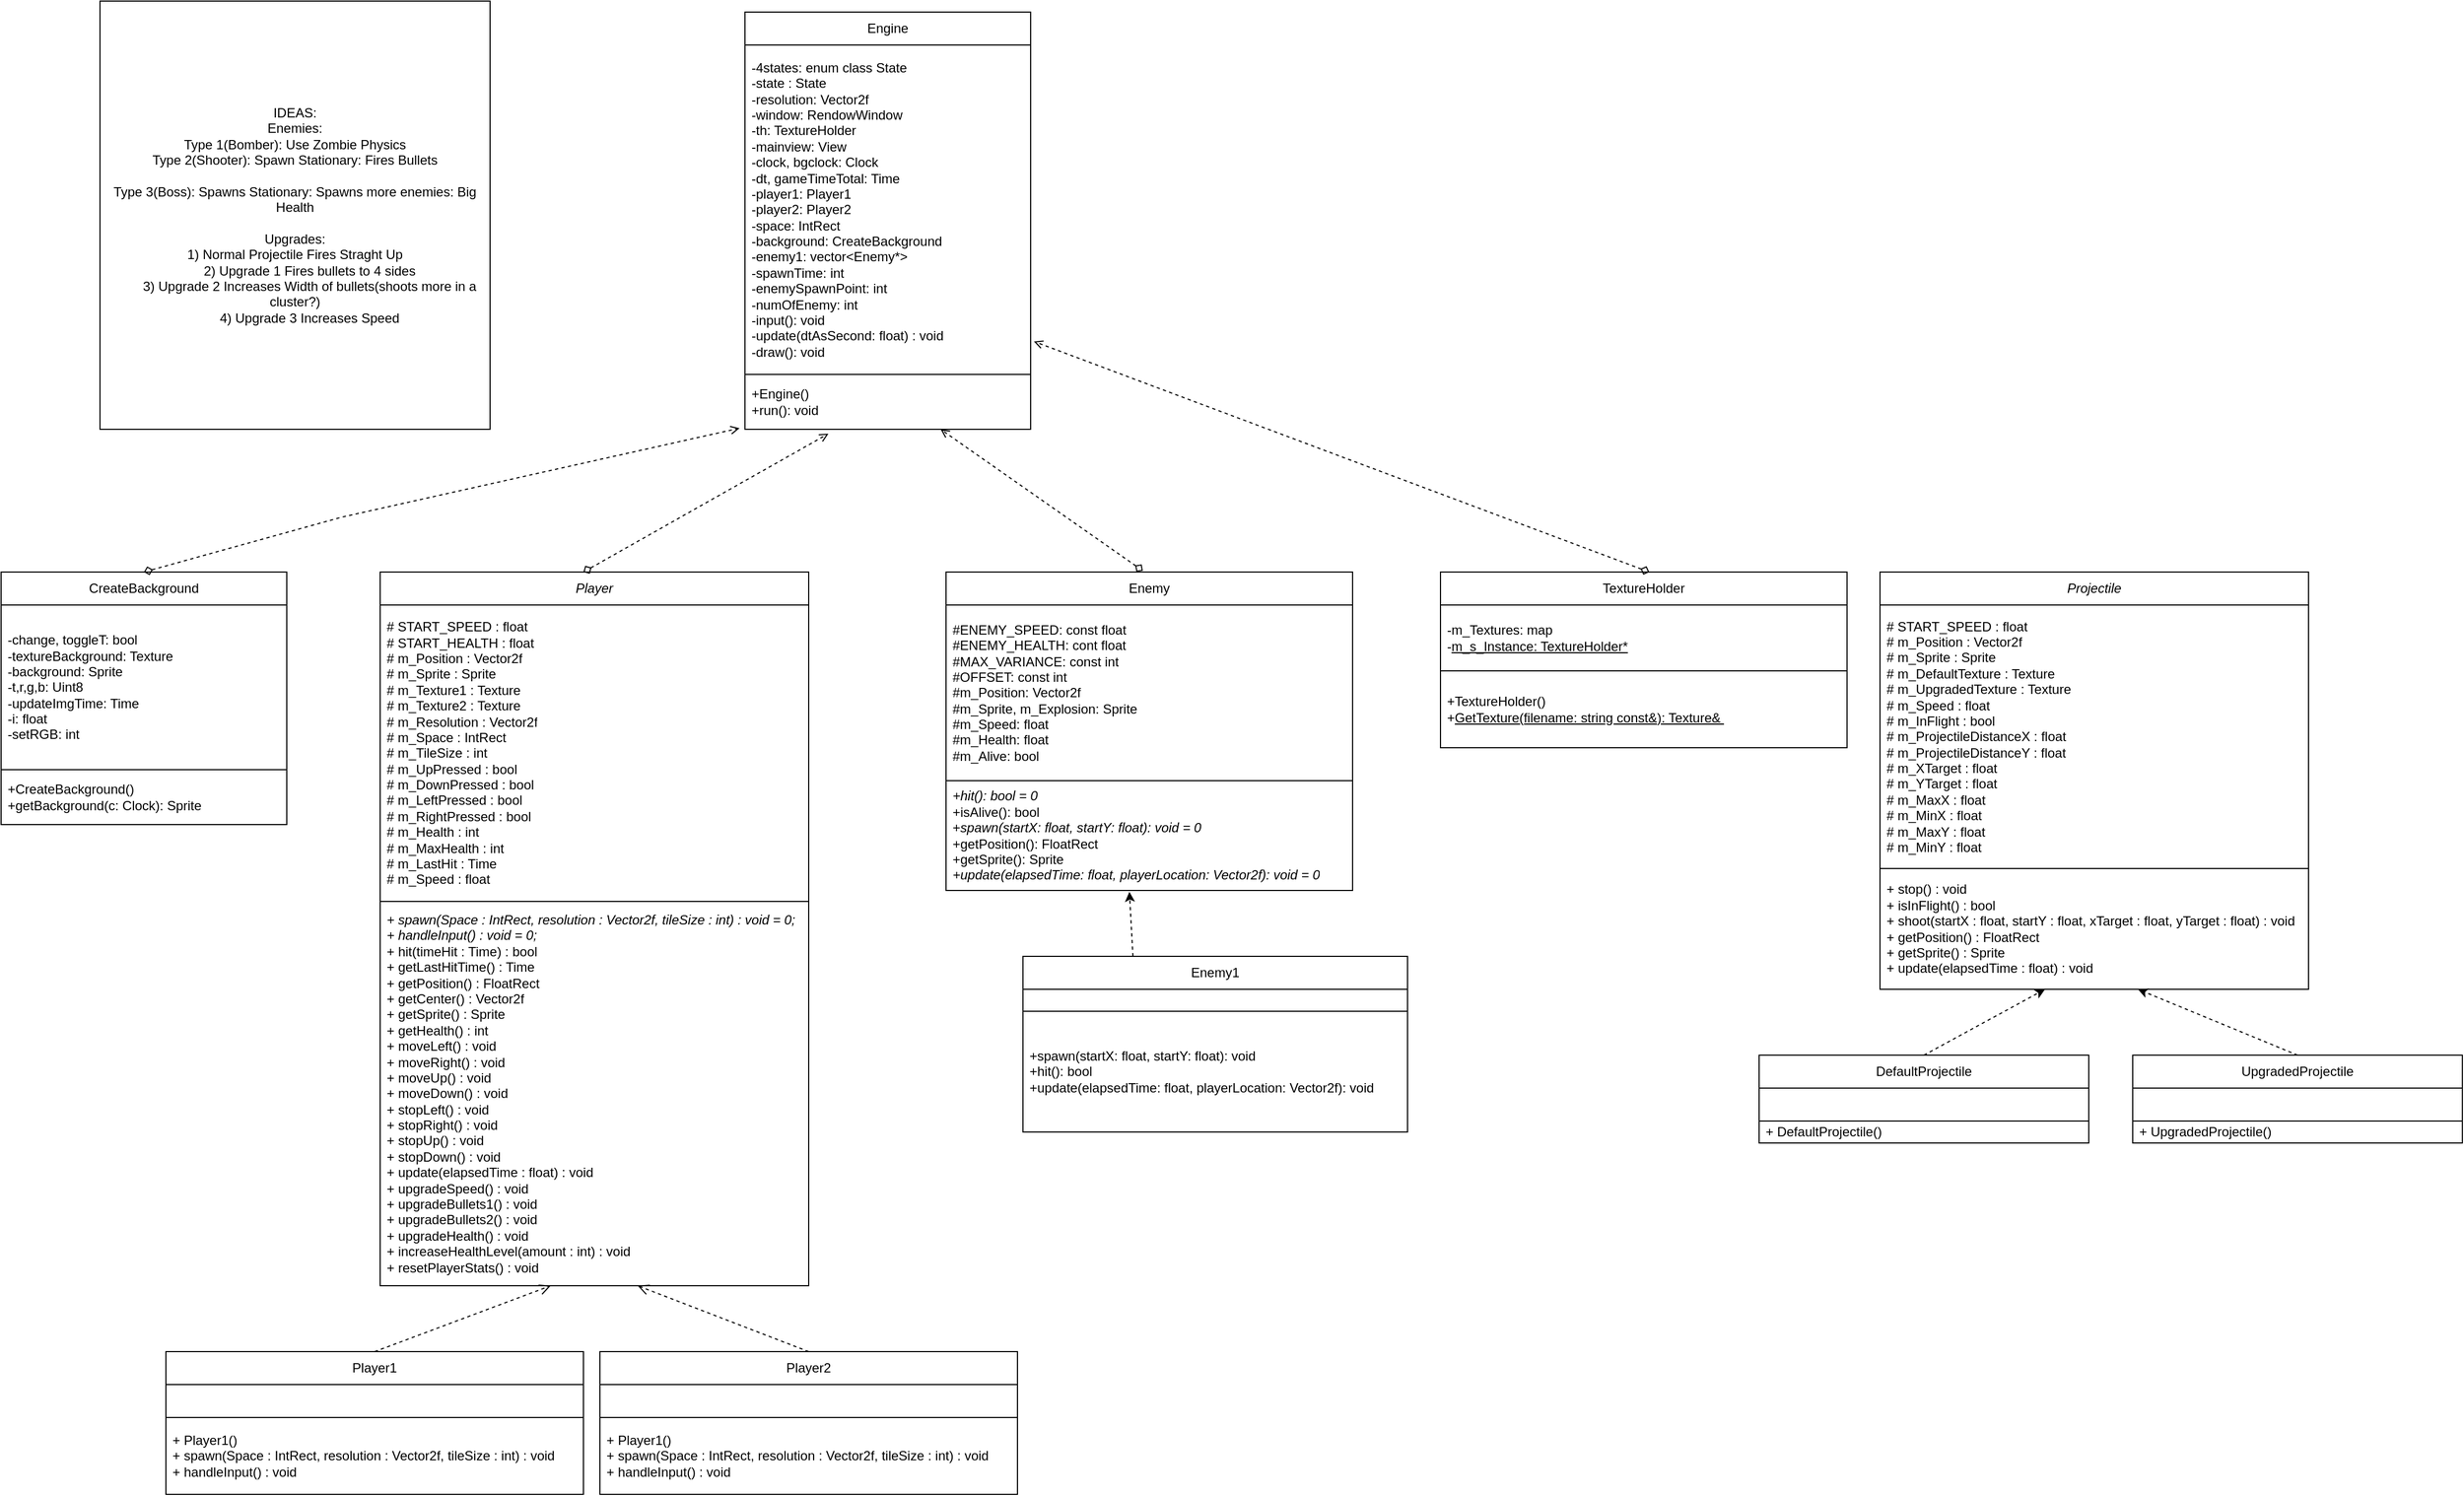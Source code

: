 <mxfile version="20.6.0" type="github">
  <diagram id="C5RBs43oDa-KdzZeNtuy" name="Page-1">
    <mxGraphModel dx="2076" dy="1234" grid="1" gridSize="10" guides="1" tooltips="1" connect="1" arrows="1" fold="1" page="1" pageScale="1" pageWidth="2339" pageHeight="3300" math="0" shadow="0">
      <root>
        <mxCell id="WIyWlLk6GJQsqaUBKTNV-0" />
        <mxCell id="WIyWlLk6GJQsqaUBKTNV-1" parent="WIyWlLk6GJQsqaUBKTNV-0" />
        <mxCell id="9OKgFe4Zf76vUUmZSUTV-0" value="&lt;i&gt;Player&lt;/i&gt;" style="swimlane;fontStyle=0;childLayout=stackLayout;horizontal=1;startSize=30;horizontalStack=0;resizeParent=1;resizeParentMax=0;resizeLast=0;collapsible=1;marginBottom=0;whiteSpace=wrap;html=1;" parent="WIyWlLk6GJQsqaUBKTNV-1" vertex="1">
          <mxGeometry x="365" y="550" width="390" height="650" as="geometry" />
        </mxCell>
        <mxCell id="9OKgFe4Zf76vUUmZSUTV-9" value="# START_SPEED : float&lt;br&gt;# START_HEALTH : float&lt;br&gt;# m_Position : Vector2f&lt;br&gt;# m_Sprite : Sprite&lt;br&gt;# m_Texture1 : Texture&lt;br&gt;# m_Texture2 : Texture&lt;br&gt;# m_Resolution : Vector2f&lt;br&gt;# m_Space : IntRect&lt;br&gt;# m_TileSize : int&lt;br&gt;# m_UpPressed : bool&lt;br&gt;# m_DownPressed : bool&lt;br&gt;# m_LeftPressed : bool&lt;br&gt;# m_RightPressed : bool&lt;br&gt;# m_Health : int&lt;br&gt;# m_MaxHealth : int&lt;br&gt;# m_LastHit : Time&lt;br&gt;# m_Speed : float" style="text;strokeColor=default;fillColor=none;align=left;verticalAlign=middle;spacingLeft=4;spacingRight=4;overflow=hidden;points=[[0,0.5],[1,0.5]];portConstraint=eastwest;rotatable=0;whiteSpace=wrap;html=1;" parent="9OKgFe4Zf76vUUmZSUTV-0" vertex="1">
          <mxGeometry y="30" width="390" height="270" as="geometry" />
        </mxCell>
        <mxCell id="9OKgFe4Zf76vUUmZSUTV-1" value="&lt;i&gt;+ spawn(Space : IntRect, resolution : Vector2f, tileSize : int) : void = 0;&lt;br&gt;+ handleInput() : void = 0;&lt;/i&gt;&lt;br&gt;+ hit(timeHit : Time) : bool&lt;br&gt;+ getLastHitTime() : Time&lt;br&gt;+ getPosition() : FloatRect&lt;br&gt;+ getCenter() : Vector2f&lt;br&gt;+ getSprite() : Sprite&lt;br&gt;+ getHealth() : int&lt;br&gt;+ moveLeft() : void&lt;br&gt;+ moveRight() : void&lt;br&gt;+ moveUp() : void&lt;br&gt;+ moveDown() : void&lt;br&gt;+ stopLeft() : void&lt;br&gt;+ stopRight() : void&lt;br&gt;+ stopUp() : void&lt;br&gt;+ stopDown() : void&lt;br&gt;+ update(elapsedTime : float) : void&lt;br&gt;+ upgradeSpeed() : void&lt;br&gt;+ upgradeBullets1() : void&lt;br&gt;+ upgradeBullets2() : void&lt;br&gt;+ upgradeHealth() : void&lt;br&gt;+ increaseHealthLevel(amount : int) : void&lt;br&gt;+ resetPlayerStats() : void" style="text;strokeColor=none;fillColor=none;align=left;verticalAlign=middle;spacingLeft=4;spacingRight=4;overflow=hidden;points=[[0,0.5],[1,0.5]];portConstraint=eastwest;rotatable=0;whiteSpace=wrap;html=1;" parent="9OKgFe4Zf76vUUmZSUTV-0" vertex="1">
          <mxGeometry y="300" width="390" height="350" as="geometry" />
        </mxCell>
        <mxCell id="VuMtxcD2O4Nq4D9HDys2-1" value="&lt;div&gt;IDEAS:&lt;/div&gt;&lt;div&gt;Enemies:&lt;/div&gt;&lt;div&gt;Type 1(Bomber): Use Zombie Physics&lt;/div&gt;&lt;div&gt;Type 2(Shooter): Spawn Stationary: Fires Bullets&lt;/div&gt;&lt;div&gt;&lt;br&gt;&lt;/div&gt;&lt;div&gt;Type 3(Boss): Spawns Stationary: Spawns more enemies: Big Health&lt;/div&gt;&lt;div&gt;&lt;br&gt;&lt;/div&gt;&lt;div&gt;Upgrades:&lt;/div&gt;&lt;div&gt;&lt;span style=&quot;&quot;&gt; &lt;/span&gt;1) Normal Projectile Fires Straght Up&lt;/div&gt;&lt;div&gt;&amp;nbsp; &amp;nbsp; &amp;nbsp; &amp;nbsp; 2) Upgrade 1 Fires bullets to 4 sides&lt;/div&gt;&lt;div&gt;&amp;nbsp; &amp;nbsp; &amp;nbsp; &amp;nbsp; 3) Upgrade 2 Increases Width of bullets(shoots more in a cluster?)&lt;/div&gt;&lt;div&gt;&amp;nbsp; &amp;nbsp; &amp;nbsp; &amp;nbsp; 4) Upgrade 3 Increases Speed&lt;/div&gt;" style="text;html=1;strokeColor=default;fillColor=none;align=center;verticalAlign=middle;whiteSpace=wrap;rounded=0;" parent="WIyWlLk6GJQsqaUBKTNV-1" vertex="1">
          <mxGeometry x="110" y="30" width="355" height="390" as="geometry" />
        </mxCell>
        <mxCell id="iV6wr9-M1Wmqhvp7eUlT-2" value="Player1" style="swimlane;fontStyle=0;childLayout=stackLayout;horizontal=1;startSize=30;horizontalStack=0;resizeParent=1;resizeParentMax=0;resizeLast=0;collapsible=1;marginBottom=0;whiteSpace=wrap;html=1;" parent="WIyWlLk6GJQsqaUBKTNV-1" vertex="1">
          <mxGeometry x="170" y="1260" width="380" height="130" as="geometry" />
        </mxCell>
        <mxCell id="iV6wr9-M1Wmqhvp7eUlT-3" value="." style="text;strokeColor=none;fillColor=none;align=left;verticalAlign=middle;spacingLeft=4;spacingRight=4;overflow=hidden;points=[[0,0.5],[1,0.5]];portConstraint=eastwest;rotatable=0;whiteSpace=wrap;html=1;fontColor=#FFFFFF;" parent="iV6wr9-M1Wmqhvp7eUlT-2" vertex="1">
          <mxGeometry y="30" width="380" height="30" as="geometry" />
        </mxCell>
        <mxCell id="iV6wr9-M1Wmqhvp7eUlT-4" value="+ Player1()&lt;br&gt;+ spawn(Space : IntRect, resolution : Vector2f, tileSize : int) : void&lt;br&gt;+ handleInput() : void" style="text;strokeColor=default;fillColor=none;align=left;verticalAlign=middle;spacingLeft=4;spacingRight=4;overflow=hidden;points=[[0,0.5],[1,0.5]];portConstraint=eastwest;rotatable=0;whiteSpace=wrap;html=1;" parent="iV6wr9-M1Wmqhvp7eUlT-2" vertex="1">
          <mxGeometry y="60" width="380" height="70" as="geometry" />
        </mxCell>
        <mxCell id="iV6wr9-M1Wmqhvp7eUlT-6" value="Player2" style="swimlane;fontStyle=0;childLayout=stackLayout;horizontal=1;startSize=30;horizontalStack=0;resizeParent=1;resizeParentMax=0;resizeLast=0;collapsible=1;marginBottom=0;whiteSpace=wrap;html=1;" parent="WIyWlLk6GJQsqaUBKTNV-1" vertex="1">
          <mxGeometry x="565" y="1260" width="380" height="130" as="geometry" />
        </mxCell>
        <mxCell id="iV6wr9-M1Wmqhvp7eUlT-7" value="&lt;font color=&quot;#ffffff&quot;&gt;.&lt;/font&gt;" style="text;strokeColor=none;fillColor=none;align=left;verticalAlign=middle;spacingLeft=4;spacingRight=4;overflow=hidden;points=[[0,0.5],[1,0.5]];portConstraint=eastwest;rotatable=0;whiteSpace=wrap;html=1;" parent="iV6wr9-M1Wmqhvp7eUlT-6" vertex="1">
          <mxGeometry y="30" width="380" height="30" as="geometry" />
        </mxCell>
        <mxCell id="iV6wr9-M1Wmqhvp7eUlT-8" value="+ Player1()&lt;br&gt;+ spawn(Space : IntRect, resolution : Vector2f, tileSize : int) : void&lt;br&gt;+ handleInput() : void" style="text;strokeColor=default;fillColor=none;align=left;verticalAlign=middle;spacingLeft=4;spacingRight=4;overflow=hidden;points=[[0,0.5],[1,0.5]];portConstraint=eastwest;rotatable=0;whiteSpace=wrap;html=1;" parent="iV6wr9-M1Wmqhvp7eUlT-6" vertex="1">
          <mxGeometry y="60" width="380" height="70" as="geometry" />
        </mxCell>
        <mxCell id="iV6wr9-M1Wmqhvp7eUlT-9" value="" style="html=1;verticalAlign=bottom;endArrow=open;dashed=1;endSize=8;rounded=0;entryX=0.398;entryY=1;entryDx=0;entryDy=0;entryPerimeter=0;exitX=0.5;exitY=0;exitDx=0;exitDy=0;" parent="WIyWlLk6GJQsqaUBKTNV-1" source="iV6wr9-M1Wmqhvp7eUlT-2" target="9OKgFe4Zf76vUUmZSUTV-1" edge="1">
          <mxGeometry relative="1" as="geometry">
            <mxPoint x="475" y="1230" as="sourcePoint" />
            <mxPoint x="395" y="1230" as="targetPoint" />
          </mxGeometry>
        </mxCell>
        <mxCell id="iV6wr9-M1Wmqhvp7eUlT-10" value="" style="html=1;verticalAlign=bottom;endArrow=open;dashed=1;endSize=8;rounded=0;entryX=0.601;entryY=1;entryDx=0;entryDy=0;entryPerimeter=0;exitX=0.5;exitY=0;exitDx=0;exitDy=0;" parent="WIyWlLk6GJQsqaUBKTNV-1" source="iV6wr9-M1Wmqhvp7eUlT-6" target="9OKgFe4Zf76vUUmZSUTV-1" edge="1">
          <mxGeometry relative="1" as="geometry">
            <mxPoint x="473.509" y="1270" as="sourcePoint" />
            <mxPoint x="561.81" y="1214.55" as="targetPoint" />
          </mxGeometry>
        </mxCell>
        <mxCell id="TMEv3n3oBbiAuYJ6L5Kc-0" value="Engine" style="swimlane;fontStyle=0;childLayout=stackLayout;horizontal=1;startSize=30;horizontalStack=0;resizeParent=1;resizeParentMax=0;resizeLast=0;collapsible=1;marginBottom=0;whiteSpace=wrap;html=1;" parent="WIyWlLk6GJQsqaUBKTNV-1" vertex="1">
          <mxGeometry x="697" y="40" width="260" height="380" as="geometry" />
        </mxCell>
        <mxCell id="TMEv3n3oBbiAuYJ6L5Kc-1" value="&lt;font style=&quot;font-size: 12px;&quot;&gt;-4states: enum class State&lt;br&gt;-state : State&lt;br&gt;-resolution: Vector2f&lt;br&gt;-window: RendowWindow&lt;br&gt;-th: TextureHolder&lt;br&gt;-mainview: View&lt;br&gt;-clock, bgclock: Clock&lt;br&gt;-dt, gameTimeTotal: Time&lt;br&gt;-player1: Player1&lt;br&gt;-player2: Player2&lt;br&gt;-space: IntRect&lt;br&gt;-background: CreateBackground&lt;br&gt;-enemy1: vector&amp;lt;Enemy*&amp;gt;&lt;br&gt;-spawnTime: int&lt;br&gt;-enemySpawnPoint: int&lt;br&gt;-numOfEnemy: int&lt;br&gt;-input(): void&lt;br&gt;-update(dtAsSecond: float) : void&lt;br&gt;-draw(): void&lt;/font&gt;" style="text;strokeColor=default;fillColor=none;align=left;verticalAlign=middle;spacingLeft=4;spacingRight=4;overflow=hidden;points=[[0,0.5],[1,0.5]];portConstraint=eastwest;rotatable=0;whiteSpace=wrap;html=1;" parent="TMEv3n3oBbiAuYJ6L5Kc-0" vertex="1">
          <mxGeometry y="30" width="260" height="300" as="geometry" />
        </mxCell>
        <mxCell id="TMEv3n3oBbiAuYJ6L5Kc-2" value="&lt;font style=&quot;font-size: 12px;&quot;&gt;+Engine()&lt;br&gt;+run(): void&lt;/font&gt;" style="text;strokeColor=none;fillColor=none;align=left;verticalAlign=middle;spacingLeft=4;spacingRight=4;overflow=hidden;points=[[0,0.5],[1,0.5]];portConstraint=eastwest;rotatable=0;whiteSpace=wrap;html=1;" parent="TMEv3n3oBbiAuYJ6L5Kc-0" vertex="1">
          <mxGeometry y="330" width="260" height="50" as="geometry" />
        </mxCell>
        <mxCell id="TMEv3n3oBbiAuYJ6L5Kc-3" value="CreateBackground" style="swimlane;fontStyle=0;childLayout=stackLayout;horizontal=1;startSize=30;horizontalStack=0;resizeParent=1;resizeParentMax=0;resizeLast=0;collapsible=1;marginBottom=0;whiteSpace=wrap;html=1;" parent="WIyWlLk6GJQsqaUBKTNV-1" vertex="1">
          <mxGeometry x="20" y="550" width="260" height="230" as="geometry" />
        </mxCell>
        <mxCell id="TMEv3n3oBbiAuYJ6L5Kc-4" value="-change, toggleT: bool&lt;br&gt;-textureBackground: Texture&lt;br&gt;-background: Sprite&lt;br&gt;-t,r,g,b: Uint8&lt;br&gt;-updateImgTime: Time&lt;br&gt;-i: float&lt;br&gt;-setRGB: int" style="text;strokeColor=default;fillColor=none;align=left;verticalAlign=middle;spacingLeft=4;spacingRight=4;overflow=hidden;points=[[0,0.5],[1,0.5]];portConstraint=eastwest;rotatable=0;whiteSpace=wrap;html=1;" parent="TMEv3n3oBbiAuYJ6L5Kc-3" vertex="1">
          <mxGeometry y="30" width="260" height="150" as="geometry" />
        </mxCell>
        <mxCell id="TMEv3n3oBbiAuYJ6L5Kc-5" value="+CreateBackground()&lt;br&gt;+getBackground(c: Clock): Sprite" style="text;strokeColor=none;fillColor=none;align=left;verticalAlign=middle;spacingLeft=4;spacingRight=4;overflow=hidden;points=[[0,0.5],[1,0.5]];portConstraint=eastwest;rotatable=0;whiteSpace=wrap;html=1;" parent="TMEv3n3oBbiAuYJ6L5Kc-3" vertex="1">
          <mxGeometry y="180" width="260" height="50" as="geometry" />
        </mxCell>
        <mxCell id="TMEv3n3oBbiAuYJ6L5Kc-6" value="Enemy" style="swimlane;fontStyle=0;childLayout=stackLayout;horizontal=1;startSize=30;horizontalStack=0;resizeParent=1;resizeParentMax=0;resizeLast=0;collapsible=1;marginBottom=0;whiteSpace=wrap;html=1;" parent="WIyWlLk6GJQsqaUBKTNV-1" vertex="1">
          <mxGeometry x="880" y="550" width="370" height="290" as="geometry" />
        </mxCell>
        <mxCell id="TMEv3n3oBbiAuYJ6L5Kc-7" value="#ENEMY_SPEED: const float&lt;br&gt;#ENEMY_HEALTH: cont float&lt;br&gt;#MAX_VARIANCE: const int&lt;br&gt;#OFFSET: const int&lt;br&gt;#m_Position: Vector2f&lt;br&gt;#m_Sprite, m_Explosion: Sprite&lt;br&gt;#m_Speed: float&lt;br&gt;#m_Health: float&lt;br&gt;#m_Alive: bool" style="text;strokeColor=default;fillColor=none;align=left;verticalAlign=middle;spacingLeft=4;spacingRight=4;overflow=hidden;points=[[0,0.5],[1,0.5]];portConstraint=eastwest;rotatable=0;whiteSpace=wrap;html=1;" parent="TMEv3n3oBbiAuYJ6L5Kc-6" vertex="1">
          <mxGeometry y="30" width="370" height="160" as="geometry" />
        </mxCell>
        <mxCell id="TMEv3n3oBbiAuYJ6L5Kc-8" value="&lt;i&gt;+hit(): bool = 0&lt;br&gt;&lt;/i&gt;+isAlive(): bool&lt;br&gt;+&lt;i&gt;spawn(startX: float, startY: float): void = 0&lt;/i&gt;&lt;br&gt;+getPosition(): FloatRect&lt;br&gt;+getSprite(): Sprite&lt;br&gt;&lt;i&gt;+update(elapsedTime: float, playerLocation: Vector2f): void = 0&lt;/i&gt;" style="text;strokeColor=none;fillColor=none;align=left;verticalAlign=middle;spacingLeft=4;spacingRight=4;overflow=hidden;points=[[0,0.5],[1,0.5]];portConstraint=eastwest;rotatable=0;whiteSpace=wrap;html=1;" parent="TMEv3n3oBbiAuYJ6L5Kc-6" vertex="1">
          <mxGeometry y="190" width="370" height="100" as="geometry" />
        </mxCell>
        <mxCell id="TMEv3n3oBbiAuYJ6L5Kc-9" value="Enemy1" style="swimlane;fontStyle=0;childLayout=stackLayout;horizontal=1;startSize=30;horizontalStack=0;resizeParent=1;resizeParentMax=0;resizeLast=0;collapsible=1;marginBottom=0;whiteSpace=wrap;html=1;" parent="WIyWlLk6GJQsqaUBKTNV-1" vertex="1">
          <mxGeometry x="950" y="900" width="350" height="160" as="geometry" />
        </mxCell>
        <mxCell id="TMEv3n3oBbiAuYJ6L5Kc-10" value="" style="text;strokeColor=default;fillColor=none;align=left;verticalAlign=middle;spacingLeft=4;spacingRight=4;overflow=hidden;points=[[0,0.5],[1,0.5]];portConstraint=eastwest;rotatable=0;whiteSpace=wrap;html=1;" parent="TMEv3n3oBbiAuYJ6L5Kc-9" vertex="1">
          <mxGeometry y="30" width="350" height="20" as="geometry" />
        </mxCell>
        <mxCell id="TMEv3n3oBbiAuYJ6L5Kc-11" value="&lt;font style=&quot;font-size: 12px;&quot;&gt;+spawn(startX: float, startY: float): void&lt;br&gt;+hit(): bool&lt;br&gt;+update(elapsedTime: float, playerLocation: Vector2f): void&lt;br&gt;&lt;/font&gt;" style="text;strokeColor=none;fillColor=none;align=left;verticalAlign=middle;spacingLeft=4;spacingRight=4;overflow=hidden;points=[[0,0.5],[1,0.5]];portConstraint=eastwest;rotatable=0;whiteSpace=wrap;html=1;" parent="TMEv3n3oBbiAuYJ6L5Kc-9" vertex="1">
          <mxGeometry y="50" width="350" height="110" as="geometry" />
        </mxCell>
        <mxCell id="TMEv3n3oBbiAuYJ6L5Kc-12" value="" style="endArrow=classic;html=1;rounded=0;dashed=1;exitX=0.286;exitY=0;exitDx=0;exitDy=0;exitPerimeter=0;entryX=0.451;entryY=1.013;entryDx=0;entryDy=0;entryPerimeter=0;" parent="WIyWlLk6GJQsqaUBKTNV-1" source="TMEv3n3oBbiAuYJ6L5Kc-9" target="TMEv3n3oBbiAuYJ6L5Kc-8" edge="1">
          <mxGeometry width="50" height="50" relative="1" as="geometry">
            <mxPoint x="770" y="890" as="sourcePoint" />
            <mxPoint x="820" y="840" as="targetPoint" />
          </mxGeometry>
        </mxCell>
        <mxCell id="TMEv3n3oBbiAuYJ6L5Kc-13" value="" style="endArrow=open;html=1;rounded=0;dashed=1;startArrow=diamond;startFill=0;endFill=0;exitX=0.5;exitY=0;exitDx=0;exitDy=0;entryX=-0.019;entryY=0.98;entryDx=0;entryDy=0;entryPerimeter=0;" parent="WIyWlLk6GJQsqaUBKTNV-1" source="TMEv3n3oBbiAuYJ6L5Kc-3" target="TMEv3n3oBbiAuYJ6L5Kc-2" edge="1">
          <mxGeometry width="50" height="50" relative="1" as="geometry">
            <mxPoint x="180" y="460" as="sourcePoint" />
            <mxPoint x="350" y="400" as="targetPoint" />
            <Array as="points">
              <mxPoint x="330" y="500" />
            </Array>
          </mxGeometry>
        </mxCell>
        <mxCell id="TMEv3n3oBbiAuYJ6L5Kc-15" value="" style="endArrow=open;html=1;rounded=0;dashed=1;startArrow=diamond;startFill=0;endFill=0;exitX=0.5;exitY=0;exitDx=0;exitDy=0;entryX=0.292;entryY=1.08;entryDx=0;entryDy=0;entryPerimeter=0;" parent="WIyWlLk6GJQsqaUBKTNV-1" target="TMEv3n3oBbiAuYJ6L5Kc-2" edge="1">
          <mxGeometry width="50" height="50" relative="1" as="geometry">
            <mxPoint x="550" y="550" as="sourcePoint" />
            <mxPoint x="810" y="480" as="targetPoint" />
            <Array as="points" />
          </mxGeometry>
        </mxCell>
        <mxCell id="TMEv3n3oBbiAuYJ6L5Kc-16" value="" style="endArrow=open;html=1;rounded=0;dashed=1;startArrow=diamond;startFill=0;endFill=0;exitX=0.484;exitY=-0.004;exitDx=0;exitDy=0;entryX=0.685;entryY=1;entryDx=0;entryDy=0;entryPerimeter=0;exitPerimeter=0;" parent="WIyWlLk6GJQsqaUBKTNV-1" source="TMEv3n3oBbiAuYJ6L5Kc-6" target="TMEv3n3oBbiAuYJ6L5Kc-2" edge="1">
          <mxGeometry width="50" height="50" relative="1" as="geometry">
            <mxPoint x="750" y="541" as="sourcePoint" />
            <mxPoint x="1030" y="470" as="targetPoint" />
            <Array as="points" />
          </mxGeometry>
        </mxCell>
        <mxCell id="kX1pWnlEuqXPCfORllgt-0" value="&lt;i&gt;Projectile&lt;/i&gt;" style="swimlane;fontStyle=0;childLayout=stackLayout;horizontal=1;startSize=30;horizontalStack=0;resizeParent=1;resizeParentMax=0;resizeLast=0;collapsible=1;marginBottom=0;whiteSpace=wrap;html=1;" parent="WIyWlLk6GJQsqaUBKTNV-1" vertex="1">
          <mxGeometry x="1730" y="550" width="390" height="380" as="geometry" />
        </mxCell>
        <mxCell id="kX1pWnlEuqXPCfORllgt-1" value="# START_SPEED : float&lt;br&gt;# m_Position : Vector2f&lt;br&gt;# m_Sprite : Sprite&lt;br&gt;# m_DefaultTexture : Texture&lt;br&gt;# m_UpgradedTexture : Texture&lt;br&gt;# m_Speed : float&lt;br&gt;# m_InFlight : bool&lt;br&gt;# m_ProjectileDistanceX : float&lt;br&gt;# m_ProjectileDistanceY : float&lt;br&gt;# m_XTarget : float&lt;br&gt;# m_YTarget : float&lt;br&gt;# m_MaxX : float&lt;br&gt;# m_MinX : float&lt;br&gt;# m_MaxY : float&lt;br&gt;# m_MinY : float" style="text;strokeColor=default;fillColor=none;align=left;verticalAlign=middle;spacingLeft=4;spacingRight=4;overflow=hidden;points=[[0,0.5],[1,0.5]];portConstraint=eastwest;rotatable=0;whiteSpace=wrap;html=1;" parent="kX1pWnlEuqXPCfORllgt-0" vertex="1">
          <mxGeometry y="30" width="390" height="240" as="geometry" />
        </mxCell>
        <mxCell id="kX1pWnlEuqXPCfORllgt-2" value="+ stop() : void&lt;br&gt;+ isInFlight()&amp;nbsp;: bool&lt;br&gt;+ shoot(startX : float, startY : float, xTarget : float, yTarget : float) : void&lt;br&gt;+ getPosition() : FloatRect&lt;br&gt;+ getSprite() : Sprite&lt;br&gt;+ update(elapsedTime : float) : void" style="text;strokeColor=none;fillColor=none;align=left;verticalAlign=middle;spacingLeft=4;spacingRight=4;overflow=hidden;points=[[0,0.5],[1,0.5]];portConstraint=eastwest;rotatable=0;whiteSpace=wrap;html=1;" parent="kX1pWnlEuqXPCfORllgt-0" vertex="1">
          <mxGeometry y="270" width="390" height="110" as="geometry" />
        </mxCell>
        <mxCell id="TMEv3n3oBbiAuYJ6L5Kc-17" value="TextureHolder" style="swimlane;fontStyle=0;childLayout=stackLayout;horizontal=1;startSize=30;horizontalStack=0;resizeParent=1;resizeParentMax=0;resizeLast=0;collapsible=1;marginBottom=0;whiteSpace=wrap;html=1;" parent="WIyWlLk6GJQsqaUBKTNV-1" vertex="1">
          <mxGeometry x="1330" y="550" width="370" height="160" as="geometry" />
        </mxCell>
        <mxCell id="TMEv3n3oBbiAuYJ6L5Kc-18" value="-m_Textures: map&lt;br&gt;-&lt;u&gt;m_s_Instance: TextureHolder*&lt;br&gt;&lt;/u&gt;" style="text;strokeColor=default;fillColor=none;align=left;verticalAlign=middle;spacingLeft=4;spacingRight=4;overflow=hidden;points=[[0,0.5],[1,0.5]];portConstraint=eastwest;rotatable=0;whiteSpace=wrap;html=1;" parent="TMEv3n3oBbiAuYJ6L5Kc-17" vertex="1">
          <mxGeometry y="30" width="370" height="60" as="geometry" />
        </mxCell>
        <mxCell id="TMEv3n3oBbiAuYJ6L5Kc-19" value="+TextureHolder()&lt;br&gt;+&lt;u&gt;GetTexture(filename: string const&amp;amp;): Texture&amp;amp;&amp;nbsp;&lt;/u&gt;" style="text;strokeColor=none;fillColor=none;align=left;verticalAlign=middle;spacingLeft=4;spacingRight=4;overflow=hidden;points=[[0,0.5],[1,0.5]];portConstraint=eastwest;rotatable=0;whiteSpace=wrap;html=1;" parent="TMEv3n3oBbiAuYJ6L5Kc-17" vertex="1">
          <mxGeometry y="90" width="370" height="70" as="geometry" />
        </mxCell>
        <mxCell id="TMEv3n3oBbiAuYJ6L5Kc-20" value="" style="endArrow=open;html=1;rounded=0;dashed=1;startArrow=diamond;startFill=0;endFill=0;" parent="WIyWlLk6GJQsqaUBKTNV-1" edge="1">
          <mxGeometry width="50" height="50" relative="1" as="geometry">
            <mxPoint x="1520" y="550" as="sourcePoint" />
            <mxPoint x="960" y="340" as="targetPoint" />
            <Array as="points" />
          </mxGeometry>
        </mxCell>
        <mxCell id="kX1pWnlEuqXPCfORllgt-8" value="DefaultProjectile" style="swimlane;fontStyle=0;childLayout=stackLayout;horizontal=1;startSize=30;horizontalStack=0;resizeParent=1;resizeParentMax=0;resizeLast=0;collapsible=1;marginBottom=0;whiteSpace=wrap;html=1;strokeColor=default;fontColor=#000000;fillColor=none;" parent="WIyWlLk6GJQsqaUBKTNV-1" vertex="1">
          <mxGeometry x="1620" y="990" width="300" height="80" as="geometry" />
        </mxCell>
        <mxCell id="kX1pWnlEuqXPCfORllgt-9" value="&lt;font color=&quot;#ffffff&quot;&gt;.&lt;/font&gt;" style="text;strokeColor=default;fillColor=none;align=left;verticalAlign=middle;spacingLeft=4;spacingRight=4;overflow=hidden;points=[[0,0.5],[1,0.5]];portConstraint=eastwest;rotatable=0;whiteSpace=wrap;html=1;fontColor=#000000;" parent="kX1pWnlEuqXPCfORllgt-8" vertex="1">
          <mxGeometry y="30" width="300" height="30" as="geometry" />
        </mxCell>
        <mxCell id="kX1pWnlEuqXPCfORllgt-10" value="+ DefaultProjectile()&lt;br&gt;" style="text;strokeColor=none;fillColor=none;align=left;verticalAlign=middle;spacingLeft=4;spacingRight=4;overflow=hidden;points=[[0,0.5],[1,0.5]];portConstraint=eastwest;rotatable=0;whiteSpace=wrap;html=1;fontColor=#000000;" parent="kX1pWnlEuqXPCfORllgt-8" vertex="1">
          <mxGeometry y="60" width="300" height="20" as="geometry" />
        </mxCell>
        <mxCell id="kX1pWnlEuqXPCfORllgt-12" value="UpgradedProjectile" style="swimlane;fontStyle=0;childLayout=stackLayout;horizontal=1;startSize=30;horizontalStack=0;resizeParent=1;resizeParentMax=0;resizeLast=0;collapsible=1;marginBottom=0;whiteSpace=wrap;html=1;strokeColor=default;fontColor=#000000;fillColor=none;" parent="WIyWlLk6GJQsqaUBKTNV-1" vertex="1">
          <mxGeometry x="1960" y="990" width="300" height="80" as="geometry" />
        </mxCell>
        <mxCell id="kX1pWnlEuqXPCfORllgt-13" value="Item 1" style="text;strokeColor=default;fillColor=none;align=left;verticalAlign=middle;spacingLeft=4;spacingRight=4;overflow=hidden;points=[[0,0.5],[1,0.5]];portConstraint=eastwest;rotatable=0;whiteSpace=wrap;html=1;fontColor=#FFFFFF;" parent="kX1pWnlEuqXPCfORllgt-12" vertex="1">
          <mxGeometry y="30" width="300" height="30" as="geometry" />
        </mxCell>
        <mxCell id="kX1pWnlEuqXPCfORllgt-14" value="+ UpgradedProjectile()" style="text;strokeColor=none;fillColor=none;align=left;verticalAlign=middle;spacingLeft=4;spacingRight=4;overflow=hidden;points=[[0,0.5],[1,0.5]];portConstraint=eastwest;rotatable=0;whiteSpace=wrap;html=1;fontColor=#000000;" parent="kX1pWnlEuqXPCfORllgt-12" vertex="1">
          <mxGeometry y="60" width="300" height="20" as="geometry" />
        </mxCell>
        <mxCell id="kX1pWnlEuqXPCfORllgt-16" value="" style="endArrow=classic;html=1;rounded=0;dashed=1;exitX=0.5;exitY=0;exitDx=0;exitDy=0;entryX=0.385;entryY=1;entryDx=0;entryDy=0;entryPerimeter=0;" parent="WIyWlLk6GJQsqaUBKTNV-1" source="kX1pWnlEuqXPCfORllgt-8" target="kX1pWnlEuqXPCfORllgt-2" edge="1">
          <mxGeometry width="50" height="50" relative="1" as="geometry">
            <mxPoint x="1060.1" y="910" as="sourcePoint" />
            <mxPoint x="1056.87" y="851.3" as="targetPoint" />
          </mxGeometry>
        </mxCell>
        <mxCell id="kX1pWnlEuqXPCfORllgt-17" value="" style="endArrow=classic;html=1;rounded=0;dashed=1;exitX=0.5;exitY=0;exitDx=0;exitDy=0;entryX=0.602;entryY=1;entryDx=0;entryDy=0;entryPerimeter=0;" parent="WIyWlLk6GJQsqaUBKTNV-1" source="kX1pWnlEuqXPCfORllgt-12" target="kX1pWnlEuqXPCfORllgt-2" edge="1">
          <mxGeometry width="50" height="50" relative="1" as="geometry">
            <mxPoint x="1780" y="1000" as="sourcePoint" />
            <mxPoint x="1890.15" y="940" as="targetPoint" />
          </mxGeometry>
        </mxCell>
      </root>
    </mxGraphModel>
  </diagram>
</mxfile>
